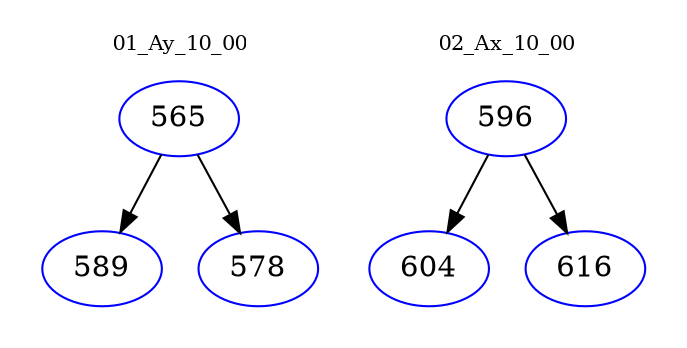 digraph{
subgraph cluster_0 {
color = white
label = "01_Ay_10_00";
fontsize=10;
T0_565 [label="565", color="blue"]
T0_565 -> T0_589 [color="black"]
T0_589 [label="589", color="blue"]
T0_565 -> T0_578 [color="black"]
T0_578 [label="578", color="blue"]
}
subgraph cluster_1 {
color = white
label = "02_Ax_10_00";
fontsize=10;
T1_596 [label="596", color="blue"]
T1_596 -> T1_604 [color="black"]
T1_604 [label="604", color="blue"]
T1_596 -> T1_616 [color="black"]
T1_616 [label="616", color="blue"]
}
}
